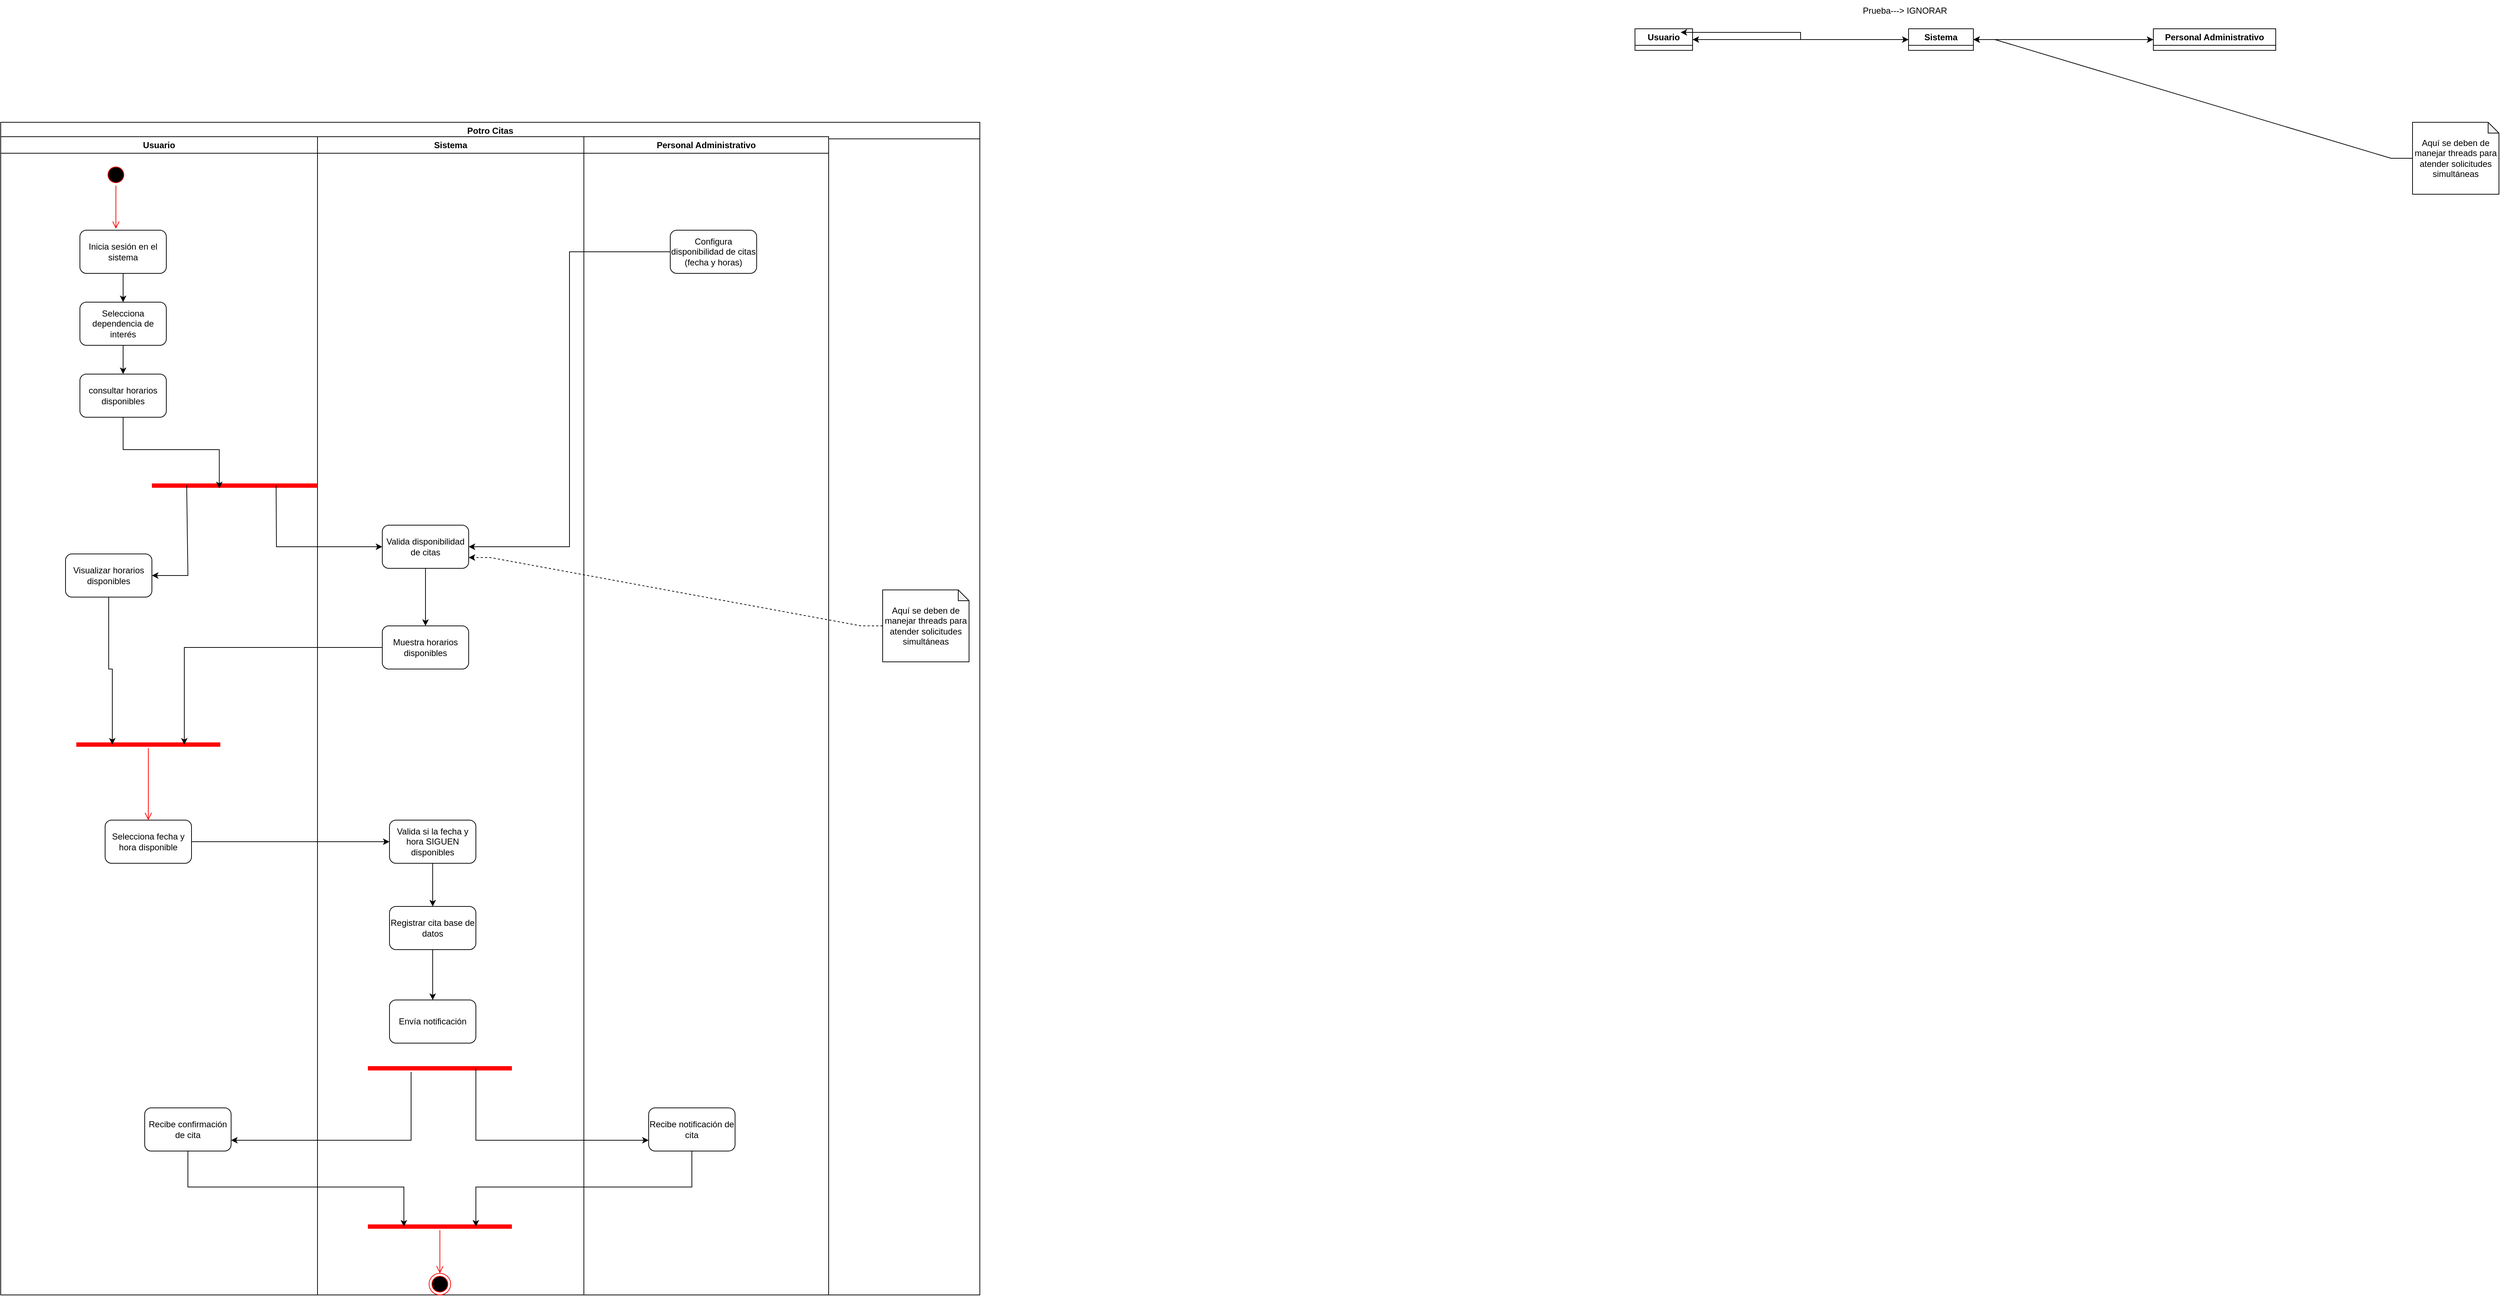 <mxfile version="24.9.1">
  <diagram name="Page-1" id="0783ab3e-0a74-02c8-0abd-f7b4e66b4bec">
    <mxGraphModel dx="6456" dy="1191" grid="1" gridSize="10" guides="1" tooltips="1" connect="1" arrows="1" fold="1" page="1" pageScale="1" pageWidth="850" pageHeight="1100" background="none" math="0" shadow="0">
      <root>
        <mxCell id="0" />
        <mxCell id="1" parent="0" />
        <mxCell id="uUPJHFzAYMxNlcOr0IJL-1" value="Usuario" style="swimlane;whiteSpace=wrap;html=1;" vertex="1" collapsed="1" parent="1">
          <mxGeometry x="-1220" y="120" width="80" height="30" as="geometry">
            <mxRectangle x="-1220" y="120" width="380" height="910" as="alternateBounds" />
          </mxGeometry>
        </mxCell>
        <mxCell id="uUPJHFzAYMxNlcOr0IJL-6" value="" style="ellipse;html=1;shape=startState;fillColor=#000000;strokeColor=#ff0000;" vertex="1" parent="uUPJHFzAYMxNlcOr0IJL-1">
          <mxGeometry x="145" y="38" width="30" height="30" as="geometry" />
        </mxCell>
        <mxCell id="uUPJHFzAYMxNlcOr0IJL-7" value="" style="edgeStyle=orthogonalEdgeStyle;html=1;verticalAlign=bottom;endArrow=open;endSize=8;strokeColor=#ff0000;rounded=0;" edge="1" source="uUPJHFzAYMxNlcOr0IJL-6" parent="uUPJHFzAYMxNlcOr0IJL-1">
          <mxGeometry relative="1" as="geometry">
            <mxPoint x="160" y="128" as="targetPoint" />
          </mxGeometry>
        </mxCell>
        <mxCell id="uUPJHFzAYMxNlcOr0IJL-20" style="edgeStyle=orthogonalEdgeStyle;rounded=0;orthogonalLoop=1;jettySize=auto;html=1;" edge="1" parent="uUPJHFzAYMxNlcOr0IJL-1" source="uUPJHFzAYMxNlcOr0IJL-8" target="uUPJHFzAYMxNlcOr0IJL-9">
          <mxGeometry relative="1" as="geometry" />
        </mxCell>
        <mxCell id="uUPJHFzAYMxNlcOr0IJL-8" value="Inicia sesión en el sistema" style="rounded=1;whiteSpace=wrap;html=1;" vertex="1" parent="uUPJHFzAYMxNlcOr0IJL-1">
          <mxGeometry x="110" y="130" width="120" height="60" as="geometry" />
        </mxCell>
        <mxCell id="uUPJHFzAYMxNlcOr0IJL-9" value="Selecciona dependencia de interés" style="rounded=1;whiteSpace=wrap;html=1;" vertex="1" parent="uUPJHFzAYMxNlcOr0IJL-1">
          <mxGeometry x="110" y="230" width="120" height="60" as="geometry" />
        </mxCell>
        <mxCell id="uUPJHFzAYMxNlcOr0IJL-12" value="Selecciona fecha y hora disponible" style="rounded=1;whiteSpace=wrap;html=1;" vertex="1" parent="uUPJHFzAYMxNlcOr0IJL-1">
          <mxGeometry x="110" y="470" width="120" height="60" as="geometry" />
        </mxCell>
        <mxCell id="uUPJHFzAYMxNlcOr0IJL-16" value="Recibe confirmación de cita" style="rounded=1;whiteSpace=wrap;html=1;" vertex="1" parent="uUPJHFzAYMxNlcOr0IJL-1">
          <mxGeometry x="110" y="740" width="120" height="60" as="geometry" />
        </mxCell>
        <mxCell id="uUPJHFzAYMxNlcOr0IJL-22" value="" style="shape=line;html=1;strokeWidth=6;strokeColor=#ff0000;" vertex="1" parent="uUPJHFzAYMxNlcOr0IJL-1">
          <mxGeometry x="270" y="350" width="200" height="10" as="geometry" />
        </mxCell>
        <mxCell id="uUPJHFzAYMxNlcOr0IJL-23" value="" style="edgeStyle=orthogonalEdgeStyle;html=1;verticalAlign=bottom;endArrow=open;endSize=8;strokeColor=#ff0000;rounded=0;" edge="1" source="uUPJHFzAYMxNlcOr0IJL-22" parent="uUPJHFzAYMxNlcOr0IJL-1">
          <mxGeometry relative="1" as="geometry">
            <mxPoint x="170" y="470" as="targetPoint" />
            <Array as="points">
              <mxPoint x="360" y="410" />
              <mxPoint x="170" y="410" />
            </Array>
          </mxGeometry>
        </mxCell>
        <mxCell id="uUPJHFzAYMxNlcOr0IJL-21" style="edgeStyle=orthogonalEdgeStyle;rounded=0;orthogonalLoop=1;jettySize=auto;html=1;entryX=0.196;entryY=0.167;entryDx=0;entryDy=0;entryPerimeter=0;" edge="1" parent="uUPJHFzAYMxNlcOr0IJL-1" source="uUPJHFzAYMxNlcOr0IJL-9" target="uUPJHFzAYMxNlcOr0IJL-22">
          <mxGeometry relative="1" as="geometry" />
        </mxCell>
        <mxCell id="uUPJHFzAYMxNlcOr0IJL-4" value="Sistema" style="swimlane;whiteSpace=wrap;html=1;startSize=23;" vertex="1" collapsed="1" parent="1">
          <mxGeometry x="-840" y="120" width="90" height="30" as="geometry">
            <mxRectangle x="-840" y="120" width="340" height="910" as="alternateBounds" />
          </mxGeometry>
        </mxCell>
        <mxCell id="uUPJHFzAYMxNlcOr0IJL-10" value="Muestra horarios disponibles" style="rounded=1;whiteSpace=wrap;html=1;" vertex="1" parent="uUPJHFzAYMxNlcOr0IJL-4">
          <mxGeometry x="140" y="250" width="120" height="60" as="geometry" />
        </mxCell>
        <mxCell id="uUPJHFzAYMxNlcOr0IJL-33" style="edgeStyle=orthogonalEdgeStyle;rounded=0;orthogonalLoop=1;jettySize=auto;html=1;entryX=0.5;entryY=0;entryDx=0;entryDy=0;" edge="1" parent="uUPJHFzAYMxNlcOr0IJL-4" source="uUPJHFzAYMxNlcOr0IJL-13" target="uUPJHFzAYMxNlcOr0IJL-14">
          <mxGeometry relative="1" as="geometry" />
        </mxCell>
        <mxCell id="uUPJHFzAYMxNlcOr0IJL-13" value="Valida si la fecha y hora SIGUEN disponibles" style="rounded=1;whiteSpace=wrap;html=1;" vertex="1" parent="uUPJHFzAYMxNlcOr0IJL-4">
          <mxGeometry x="110" y="470" width="120" height="60" as="geometry" />
        </mxCell>
        <mxCell id="uUPJHFzAYMxNlcOr0IJL-34" style="edgeStyle=orthogonalEdgeStyle;rounded=0;orthogonalLoop=1;jettySize=auto;html=1;" edge="1" parent="uUPJHFzAYMxNlcOr0IJL-4" source="uUPJHFzAYMxNlcOr0IJL-14" target="uUPJHFzAYMxNlcOr0IJL-15">
          <mxGeometry relative="1" as="geometry" />
        </mxCell>
        <mxCell id="uUPJHFzAYMxNlcOr0IJL-14" value="Registrar cita base de datos" style="rounded=1;whiteSpace=wrap;html=1;" vertex="1" parent="uUPJHFzAYMxNlcOr0IJL-4">
          <mxGeometry x="110" y="610" width="120" height="60" as="geometry" />
        </mxCell>
        <mxCell id="uUPJHFzAYMxNlcOr0IJL-15" value="Envía notificación" style="rounded=1;whiteSpace=wrap;html=1;" vertex="1" parent="uUPJHFzAYMxNlcOr0IJL-4">
          <mxGeometry x="110" y="740" width="120" height="60" as="geometry" />
        </mxCell>
        <mxCell id="uUPJHFzAYMxNlcOr0IJL-31" style="edgeStyle=orthogonalEdgeStyle;rounded=0;orthogonalLoop=1;jettySize=auto;html=1;entryX=0.5;entryY=0;entryDx=0;entryDy=0;" edge="1" parent="uUPJHFzAYMxNlcOr0IJL-4" source="uUPJHFzAYMxNlcOr0IJL-30" target="uUPJHFzAYMxNlcOr0IJL-10">
          <mxGeometry relative="1" as="geometry" />
        </mxCell>
        <mxCell id="uUPJHFzAYMxNlcOr0IJL-30" value="Valida disponibilidad de citas" style="rounded=1;whiteSpace=wrap;html=1;" vertex="1" parent="uUPJHFzAYMxNlcOr0IJL-4">
          <mxGeometry x="140" y="130" width="120" height="60" as="geometry" />
        </mxCell>
        <mxCell id="uUPJHFzAYMxNlcOr0IJL-5" value="Personal Administrativo" style="swimlane;whiteSpace=wrap;html=1;" vertex="1" collapsed="1" parent="1">
          <mxGeometry x="-500" y="120" width="170" height="30" as="geometry">
            <mxRectangle x="-500" y="120" width="320" height="910" as="alternateBounds" />
          </mxGeometry>
        </mxCell>
        <mxCell id="uUPJHFzAYMxNlcOr0IJL-11" value="Configura disponibilidad de citas (fecha y horas)" style="rounded=1;whiteSpace=wrap;html=1;" vertex="1" parent="uUPJHFzAYMxNlcOr0IJL-5">
          <mxGeometry x="120" y="130" width="120" height="60" as="geometry" />
        </mxCell>
        <mxCell id="uUPJHFzAYMxNlcOr0IJL-17" value="Recibe notificación de cita" style="rounded=1;whiteSpace=wrap;html=1;" vertex="1" parent="uUPJHFzAYMxNlcOr0IJL-5">
          <mxGeometry x="100" y="740" width="120" height="60" as="geometry" />
        </mxCell>
        <mxCell id="uUPJHFzAYMxNlcOr0IJL-19" style="edgeStyle=entityRelationEdgeStyle;rounded=0;orthogonalLoop=1;jettySize=auto;html=1;entryX=1;entryY=0.5;entryDx=0;entryDy=0;" edge="1" parent="1" source="uUPJHFzAYMxNlcOr0IJL-18" target="uUPJHFzAYMxNlcOr0IJL-10">
          <mxGeometry relative="1" as="geometry" />
        </mxCell>
        <mxCell id="uUPJHFzAYMxNlcOr0IJL-18" value="Aquí se deben de manejar threads para atender solicitudes simultáneas" style="shape=note;whiteSpace=wrap;html=1;backgroundOutline=1;darkOpacity=0.05;size=15;" vertex="1" parent="1">
          <mxGeometry x="-140" y="250" width="120" height="100" as="geometry" />
        </mxCell>
        <mxCell id="uUPJHFzAYMxNlcOr0IJL-24" style="edgeStyle=orthogonalEdgeStyle;rounded=0;orthogonalLoop=1;jettySize=auto;html=1;entryX=0.792;entryY=0.167;entryDx=0;entryDy=0;entryPerimeter=0;" edge="1" parent="1" source="uUPJHFzAYMxNlcOr0IJL-10" target="uUPJHFzAYMxNlcOr0IJL-22">
          <mxGeometry relative="1" as="geometry" />
        </mxCell>
        <mxCell id="uUPJHFzAYMxNlcOr0IJL-25" style="edgeStyle=orthogonalEdgeStyle;rounded=0;orthogonalLoop=1;jettySize=auto;html=1;entryX=0;entryY=0.5;entryDx=0;entryDy=0;" edge="1" parent="1" source="uUPJHFzAYMxNlcOr0IJL-12" target="uUPJHFzAYMxNlcOr0IJL-13">
          <mxGeometry relative="1" as="geometry" />
        </mxCell>
        <mxCell id="uUPJHFzAYMxNlcOr0IJL-32" style="edgeStyle=orthogonalEdgeStyle;rounded=0;orthogonalLoop=1;jettySize=auto;html=1;entryX=1;entryY=0.5;entryDx=0;entryDy=0;" edge="1" parent="1" source="uUPJHFzAYMxNlcOr0IJL-11" target="uUPJHFzAYMxNlcOr0IJL-30">
          <mxGeometry relative="1" as="geometry" />
        </mxCell>
        <mxCell id="uUPJHFzAYMxNlcOr0IJL-35" style="edgeStyle=orthogonalEdgeStyle;rounded=0;orthogonalLoop=1;jettySize=auto;html=1;entryX=1;entryY=0.5;entryDx=0;entryDy=0;" edge="1" parent="1" source="uUPJHFzAYMxNlcOr0IJL-15" target="uUPJHFzAYMxNlcOr0IJL-16">
          <mxGeometry relative="1" as="geometry" />
        </mxCell>
        <mxCell id="uUPJHFzAYMxNlcOr0IJL-36" style="edgeStyle=orthogonalEdgeStyle;rounded=0;orthogonalLoop=1;jettySize=auto;html=1;entryX=0;entryY=0.5;entryDx=0;entryDy=0;" edge="1" parent="1" source="uUPJHFzAYMxNlcOr0IJL-15" target="uUPJHFzAYMxNlcOr0IJL-17">
          <mxGeometry relative="1" as="geometry" />
        </mxCell>
        <mxCell id="uUPJHFzAYMxNlcOr0IJL-96" value="Potro Citas" style="swimlane;whiteSpace=wrap;html=1;" vertex="1" parent="1">
          <mxGeometry x="-3490" y="250" width="1360" height="1630" as="geometry">
            <mxRectangle x="-3470" y="250" width="140" height="30" as="alternateBounds" />
          </mxGeometry>
        </mxCell>
        <mxCell id="uUPJHFzAYMxNlcOr0IJL-48" value="Sistema" style="swimlane;whiteSpace=wrap;html=1;startSize=23;" vertex="1" parent="uUPJHFzAYMxNlcOr0IJL-96">
          <mxGeometry x="440" y="20" width="370" height="1610" as="geometry" />
        </mxCell>
        <mxCell id="uUPJHFzAYMxNlcOr0IJL-49" value="Muestra horarios disponibles" style="rounded=1;whiteSpace=wrap;html=1;" vertex="1" parent="uUPJHFzAYMxNlcOr0IJL-48">
          <mxGeometry x="90" y="680" width="120" height="60" as="geometry" />
        </mxCell>
        <mxCell id="uUPJHFzAYMxNlcOr0IJL-51" value="Valida si la fecha y hora SIGUEN disponibles" style="rounded=1;whiteSpace=wrap;html=1;" vertex="1" parent="uUPJHFzAYMxNlcOr0IJL-48">
          <mxGeometry x="100" y="950" width="120" height="60" as="geometry" />
        </mxCell>
        <mxCell id="uUPJHFzAYMxNlcOr0IJL-55" style="edgeStyle=orthogonalEdgeStyle;rounded=0;orthogonalLoop=1;jettySize=auto;html=1;entryX=0.5;entryY=0;entryDx=0;entryDy=0;" edge="1" parent="uUPJHFzAYMxNlcOr0IJL-48" source="uUPJHFzAYMxNlcOr0IJL-56" target="uUPJHFzAYMxNlcOr0IJL-49">
          <mxGeometry relative="1" as="geometry" />
        </mxCell>
        <mxCell id="uUPJHFzAYMxNlcOr0IJL-56" value="Valida disponibilidad de citas" style="rounded=1;whiteSpace=wrap;html=1;" vertex="1" parent="uUPJHFzAYMxNlcOr0IJL-48">
          <mxGeometry x="90" y="540" width="120" height="60" as="geometry" />
        </mxCell>
        <mxCell id="uUPJHFzAYMxNlcOr0IJL-53" value="Registrar cita base de datos" style="rounded=1;whiteSpace=wrap;html=1;" vertex="1" parent="uUPJHFzAYMxNlcOr0IJL-48">
          <mxGeometry x="100" y="1070" width="120" height="60" as="geometry" />
        </mxCell>
        <mxCell id="uUPJHFzAYMxNlcOr0IJL-50" style="edgeStyle=orthogonalEdgeStyle;rounded=0;orthogonalLoop=1;jettySize=auto;html=1;entryX=0.5;entryY=0;entryDx=0;entryDy=0;" edge="1" parent="uUPJHFzAYMxNlcOr0IJL-48" source="uUPJHFzAYMxNlcOr0IJL-51" target="uUPJHFzAYMxNlcOr0IJL-53">
          <mxGeometry relative="1" as="geometry" />
        </mxCell>
        <mxCell id="uUPJHFzAYMxNlcOr0IJL-54" value="Envía notificación" style="rounded=1;whiteSpace=wrap;html=1;" vertex="1" parent="uUPJHFzAYMxNlcOr0IJL-48">
          <mxGeometry x="100" y="1200" width="120" height="60" as="geometry" />
        </mxCell>
        <mxCell id="uUPJHFzAYMxNlcOr0IJL-52" style="edgeStyle=orthogonalEdgeStyle;rounded=0;orthogonalLoop=1;jettySize=auto;html=1;" edge="1" parent="uUPJHFzAYMxNlcOr0IJL-48" source="uUPJHFzAYMxNlcOr0IJL-53" target="uUPJHFzAYMxNlcOr0IJL-54">
          <mxGeometry relative="1" as="geometry" />
        </mxCell>
        <mxCell id="uUPJHFzAYMxNlcOr0IJL-82" value="" style="shape=line;html=1;strokeWidth=6;strokeColor=#ff0000;" vertex="1" parent="uUPJHFzAYMxNlcOr0IJL-48">
          <mxGeometry x="70" y="1510" width="200" height="10" as="geometry" />
        </mxCell>
        <mxCell id="uUPJHFzAYMxNlcOr0IJL-83" value="" style="edgeStyle=orthogonalEdgeStyle;html=1;verticalAlign=bottom;endArrow=open;endSize=8;strokeColor=#ff0000;rounded=0;entryX=0.5;entryY=0;entryDx=0;entryDy=0;" edge="1" source="uUPJHFzAYMxNlcOr0IJL-82" parent="uUPJHFzAYMxNlcOr0IJL-48" target="uUPJHFzAYMxNlcOr0IJL-95">
          <mxGeometry relative="1" as="geometry">
            <mxPoint x="170" y="1570" as="targetPoint" />
          </mxGeometry>
        </mxCell>
        <mxCell id="uUPJHFzAYMxNlcOr0IJL-84" value="" style="shape=line;html=1;strokeWidth=6;strokeColor=#ff0000;" vertex="1" parent="uUPJHFzAYMxNlcOr0IJL-48">
          <mxGeometry x="70" y="1290" width="200" height="10" as="geometry" />
        </mxCell>
        <mxCell id="uUPJHFzAYMxNlcOr0IJL-95" value="" style="ellipse;html=1;shape=endState;fillColor=#000000;strokeColor=#ff0000;" vertex="1" parent="uUPJHFzAYMxNlcOr0IJL-48">
          <mxGeometry x="155" y="1580" width="30" height="30" as="geometry" />
        </mxCell>
        <mxCell id="uUPJHFzAYMxNlcOr0IJL-57" value="Personal Administrativo" style="swimlane;whiteSpace=wrap;html=1;" vertex="1" parent="uUPJHFzAYMxNlcOr0IJL-96">
          <mxGeometry x="810" y="20" width="340" height="1610" as="geometry" />
        </mxCell>
        <mxCell id="uUPJHFzAYMxNlcOr0IJL-58" value="Configura disponibilidad de citas (fecha y horas)" style="rounded=1;whiteSpace=wrap;html=1;" vertex="1" parent="uUPJHFzAYMxNlcOr0IJL-57">
          <mxGeometry x="120" y="130" width="120" height="60" as="geometry" />
        </mxCell>
        <mxCell id="uUPJHFzAYMxNlcOr0IJL-59" value="Recibe notificación de cita" style="rounded=1;whiteSpace=wrap;html=1;" vertex="1" parent="uUPJHFzAYMxNlcOr0IJL-57">
          <mxGeometry x="90" y="1350" width="120" height="60" as="geometry" />
        </mxCell>
        <mxCell id="uUPJHFzAYMxNlcOr0IJL-60" style="edgeStyle=entityRelationEdgeStyle;rounded=0;orthogonalLoop=1;jettySize=auto;html=1;entryX=1;entryY=0.75;entryDx=0;entryDy=0;dashed=1;" edge="1" parent="uUPJHFzAYMxNlcOr0IJL-96" source="uUPJHFzAYMxNlcOr0IJL-61" target="uUPJHFzAYMxNlcOr0IJL-56">
          <mxGeometry relative="1" as="geometry" />
        </mxCell>
        <mxCell id="uUPJHFzAYMxNlcOr0IJL-61" value="Aquí se deben de manejar threads para atender solicitudes simultáneas" style="shape=note;whiteSpace=wrap;html=1;backgroundOutline=1;darkOpacity=0.05;size=15;" vertex="1" parent="uUPJHFzAYMxNlcOr0IJL-96">
          <mxGeometry x="1225" y="650" width="120" height="100" as="geometry" />
        </mxCell>
        <mxCell id="uUPJHFzAYMxNlcOr0IJL-64" style="edgeStyle=orthogonalEdgeStyle;rounded=0;orthogonalLoop=1;jettySize=auto;html=1;entryX=1;entryY=0.5;entryDx=0;entryDy=0;" edge="1" parent="uUPJHFzAYMxNlcOr0IJL-96" source="uUPJHFzAYMxNlcOr0IJL-58" target="uUPJHFzAYMxNlcOr0IJL-56">
          <mxGeometry relative="1" as="geometry" />
        </mxCell>
        <mxCell id="uUPJHFzAYMxNlcOr0IJL-92" style="edgeStyle=orthogonalEdgeStyle;rounded=0;orthogonalLoop=1;jettySize=auto;html=1;entryX=0;entryY=0.75;entryDx=0;entryDy=0;exitX=0.75;exitY=0.5;exitDx=0;exitDy=0;exitPerimeter=0;" edge="1" parent="uUPJHFzAYMxNlcOr0IJL-96" source="uUPJHFzAYMxNlcOr0IJL-84" target="uUPJHFzAYMxNlcOr0IJL-59">
          <mxGeometry relative="1" as="geometry">
            <Array as="points">
              <mxPoint x="660" y="1415" />
            </Array>
          </mxGeometry>
        </mxCell>
        <mxCell id="uUPJHFzAYMxNlcOr0IJL-94" style="edgeStyle=orthogonalEdgeStyle;rounded=0;orthogonalLoop=1;jettySize=auto;html=1;entryX=0.75;entryY=0.5;entryDx=0;entryDy=0;entryPerimeter=0;exitX=0.5;exitY=1;exitDx=0;exitDy=0;" edge="1" parent="uUPJHFzAYMxNlcOr0IJL-96" source="uUPJHFzAYMxNlcOr0IJL-59" target="uUPJHFzAYMxNlcOr0IJL-82">
          <mxGeometry relative="1" as="geometry" />
        </mxCell>
        <mxCell id="uUPJHFzAYMxNlcOr0IJL-37" value="Usuario" style="swimlane;whiteSpace=wrap;html=1;" vertex="1" parent="uUPJHFzAYMxNlcOr0IJL-96">
          <mxGeometry y="20" width="440" height="1610" as="geometry" />
        </mxCell>
        <mxCell id="uUPJHFzAYMxNlcOr0IJL-38" value="" style="ellipse;html=1;shape=startState;fillColor=#000000;strokeColor=#ff0000;" vertex="1" parent="uUPJHFzAYMxNlcOr0IJL-37">
          <mxGeometry x="145" y="38" width="30" height="30" as="geometry" />
        </mxCell>
        <mxCell id="uUPJHFzAYMxNlcOr0IJL-39" value="" style="edgeStyle=orthogonalEdgeStyle;html=1;verticalAlign=bottom;endArrow=open;endSize=8;strokeColor=#ff0000;rounded=0;" edge="1" parent="uUPJHFzAYMxNlcOr0IJL-37" source="uUPJHFzAYMxNlcOr0IJL-38">
          <mxGeometry relative="1" as="geometry">
            <mxPoint x="160" y="128" as="targetPoint" />
          </mxGeometry>
        </mxCell>
        <mxCell id="uUPJHFzAYMxNlcOr0IJL-40" style="edgeStyle=orthogonalEdgeStyle;rounded=0;orthogonalLoop=1;jettySize=auto;html=1;" edge="1" parent="uUPJHFzAYMxNlcOr0IJL-37" source="uUPJHFzAYMxNlcOr0IJL-41" target="uUPJHFzAYMxNlcOr0IJL-42">
          <mxGeometry relative="1" as="geometry" />
        </mxCell>
        <mxCell id="uUPJHFzAYMxNlcOr0IJL-41" value="Inicia sesión en el sistema" style="rounded=1;whiteSpace=wrap;html=1;" vertex="1" parent="uUPJHFzAYMxNlcOr0IJL-37">
          <mxGeometry x="110" y="130" width="120" height="60" as="geometry" />
        </mxCell>
        <mxCell id="uUPJHFzAYMxNlcOr0IJL-42" value="Selecciona dependencia de interés" style="rounded=1;whiteSpace=wrap;html=1;" vertex="1" parent="uUPJHFzAYMxNlcOr0IJL-37">
          <mxGeometry x="110" y="230" width="120" height="60" as="geometry" />
        </mxCell>
        <mxCell id="uUPJHFzAYMxNlcOr0IJL-43" value="Selecciona fecha y hora disponible" style="rounded=1;whiteSpace=wrap;html=1;" vertex="1" parent="uUPJHFzAYMxNlcOr0IJL-37">
          <mxGeometry x="145" y="950" width="120" height="60" as="geometry" />
        </mxCell>
        <mxCell id="uUPJHFzAYMxNlcOr0IJL-67" value="consultar horarios disponibles" style="rounded=1;whiteSpace=wrap;html=1;" vertex="1" parent="uUPJHFzAYMxNlcOr0IJL-37">
          <mxGeometry x="110" y="330" width="120" height="60" as="geometry" />
        </mxCell>
        <mxCell id="uUPJHFzAYMxNlcOr0IJL-47" style="edgeStyle=orthogonalEdgeStyle;rounded=0;orthogonalLoop=1;jettySize=auto;html=1;" edge="1" parent="uUPJHFzAYMxNlcOr0IJL-37" source="uUPJHFzAYMxNlcOr0IJL-42" target="uUPJHFzAYMxNlcOr0IJL-67">
          <mxGeometry relative="1" as="geometry" />
        </mxCell>
        <mxCell id="uUPJHFzAYMxNlcOr0IJL-74" value="Visualizar horarios disponibles" style="rounded=1;whiteSpace=wrap;html=1;" vertex="1" parent="uUPJHFzAYMxNlcOr0IJL-37">
          <mxGeometry x="90" y="580" width="120" height="60" as="geometry" />
        </mxCell>
        <mxCell id="uUPJHFzAYMxNlcOr0IJL-78" value="" style="shape=line;html=1;strokeWidth=6;strokeColor=#ff0000;" vertex="1" parent="uUPJHFzAYMxNlcOr0IJL-37">
          <mxGeometry x="105" y="840" width="200" height="10" as="geometry" />
        </mxCell>
        <mxCell id="uUPJHFzAYMxNlcOr0IJL-79" value="" style="edgeStyle=orthogonalEdgeStyle;html=1;verticalAlign=bottom;endArrow=open;endSize=8;strokeColor=#ff0000;rounded=0;entryX=0.5;entryY=0;entryDx=0;entryDy=0;" edge="1" source="uUPJHFzAYMxNlcOr0IJL-78" parent="uUPJHFzAYMxNlcOr0IJL-37" target="uUPJHFzAYMxNlcOr0IJL-43">
          <mxGeometry relative="1" as="geometry">
            <mxPoint x="205" y="920" as="targetPoint" />
          </mxGeometry>
        </mxCell>
        <mxCell id="uUPJHFzAYMxNlcOr0IJL-81" style="edgeStyle=orthogonalEdgeStyle;rounded=0;orthogonalLoop=1;jettySize=auto;html=1;entryX=0.25;entryY=0.5;entryDx=0;entryDy=0;entryPerimeter=0;" edge="1" parent="uUPJHFzAYMxNlcOr0IJL-37" source="uUPJHFzAYMxNlcOr0IJL-74" target="uUPJHFzAYMxNlcOr0IJL-78">
          <mxGeometry relative="1" as="geometry" />
        </mxCell>
        <mxCell id="uUPJHFzAYMxNlcOr0IJL-44" value="Recibe confirmación de cita" style="rounded=1;whiteSpace=wrap;html=1;" vertex="1" parent="uUPJHFzAYMxNlcOr0IJL-37">
          <mxGeometry x="200" y="1350" width="120" height="60" as="geometry" />
        </mxCell>
        <mxCell id="uUPJHFzAYMxNlcOr0IJL-45" value="" style="shape=line;html=1;strokeWidth=6;strokeColor=#ff0000;" vertex="1" parent="uUPJHFzAYMxNlcOr0IJL-37">
          <mxGeometry x="210" y="480" width="230" height="10" as="geometry" />
        </mxCell>
        <mxCell id="uUPJHFzAYMxNlcOr0IJL-68" style="edgeStyle=orthogonalEdgeStyle;rounded=0;orthogonalLoop=1;jettySize=auto;html=1;entryX=0.407;entryY=0.867;entryDx=0;entryDy=0;entryPerimeter=0;" edge="1" parent="uUPJHFzAYMxNlcOr0IJL-37" source="uUPJHFzAYMxNlcOr0IJL-67" target="uUPJHFzAYMxNlcOr0IJL-45">
          <mxGeometry relative="1" as="geometry" />
        </mxCell>
        <mxCell id="uUPJHFzAYMxNlcOr0IJL-75" value="" style="endArrow=classic;html=1;rounded=0;exitX=0.21;exitY=0.467;exitDx=0;exitDy=0;exitPerimeter=0;entryX=1;entryY=0.5;entryDx=0;entryDy=0;" edge="1" parent="uUPJHFzAYMxNlcOr0IJL-37" source="uUPJHFzAYMxNlcOr0IJL-45" target="uUPJHFzAYMxNlcOr0IJL-74">
          <mxGeometry width="50" height="50" relative="1" as="geometry">
            <mxPoint x="650" y="570" as="sourcePoint" />
            <mxPoint x="170" y="610" as="targetPoint" />
            <Array as="points">
              <mxPoint x="260" y="610" />
            </Array>
          </mxGeometry>
        </mxCell>
        <mxCell id="uUPJHFzAYMxNlcOr0IJL-63" style="edgeStyle=orthogonalEdgeStyle;rounded=0;orthogonalLoop=1;jettySize=auto;html=1;entryX=0;entryY=0.5;entryDx=0;entryDy=0;" edge="1" parent="uUPJHFzAYMxNlcOr0IJL-96" source="uUPJHFzAYMxNlcOr0IJL-43" target="uUPJHFzAYMxNlcOr0IJL-51">
          <mxGeometry relative="1" as="geometry" />
        </mxCell>
        <mxCell id="uUPJHFzAYMxNlcOr0IJL-80" style="edgeStyle=orthogonalEdgeStyle;rounded=0;orthogonalLoop=1;jettySize=auto;html=1;entryX=0.75;entryY=0.5;entryDx=0;entryDy=0;entryPerimeter=0;" edge="1" parent="uUPJHFzAYMxNlcOr0IJL-96" source="uUPJHFzAYMxNlcOr0IJL-49" target="uUPJHFzAYMxNlcOr0IJL-78">
          <mxGeometry relative="1" as="geometry" />
        </mxCell>
        <mxCell id="uUPJHFzAYMxNlcOr0IJL-93" style="edgeStyle=orthogonalEdgeStyle;rounded=0;orthogonalLoop=1;jettySize=auto;html=1;entryX=0.25;entryY=0.5;entryDx=0;entryDy=0;entryPerimeter=0;exitX=0.5;exitY=1;exitDx=0;exitDy=0;" edge="1" parent="uUPJHFzAYMxNlcOr0IJL-96" source="uUPJHFzAYMxNlcOr0IJL-44" target="uUPJHFzAYMxNlcOr0IJL-82">
          <mxGeometry relative="1" as="geometry" />
        </mxCell>
        <mxCell id="uUPJHFzAYMxNlcOr0IJL-91" style="edgeStyle=orthogonalEdgeStyle;rounded=0;orthogonalLoop=1;jettySize=auto;html=1;entryX=1;entryY=0.75;entryDx=0;entryDy=0;" edge="1" parent="uUPJHFzAYMxNlcOr0IJL-96" source="uUPJHFzAYMxNlcOr0IJL-84" target="uUPJHFzAYMxNlcOr0IJL-44">
          <mxGeometry relative="1" as="geometry">
            <Array as="points">
              <mxPoint x="570" y="1415" />
            </Array>
          </mxGeometry>
        </mxCell>
        <mxCell id="uUPJHFzAYMxNlcOr0IJL-71" value="" style="endArrow=classic;html=1;rounded=0;exitX=0.75;exitY=0.5;exitDx=0;exitDy=0;exitPerimeter=0;entryX=0;entryY=0.5;entryDx=0;entryDy=0;" edge="1" parent="uUPJHFzAYMxNlcOr0IJL-96" source="uUPJHFzAYMxNlcOr0IJL-45" target="uUPJHFzAYMxNlcOr0IJL-56">
          <mxGeometry width="50" height="50" relative="1" as="geometry">
            <mxPoint x="640" y="590" as="sourcePoint" />
            <mxPoint x="690" y="540" as="targetPoint" />
            <Array as="points">
              <mxPoint x="383" y="590" />
            </Array>
          </mxGeometry>
        </mxCell>
        <mxCell id="uUPJHFzAYMxNlcOr0IJL-97" value="Prueba---&amp;gt; IGNORAR" style="text;html=1;align=center;verticalAlign=middle;whiteSpace=wrap;rounded=0;" vertex="1" parent="1">
          <mxGeometry x="-920" y="80" width="150" height="30" as="geometry" />
        </mxCell>
      </root>
    </mxGraphModel>
  </diagram>
</mxfile>
